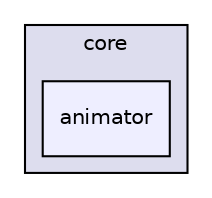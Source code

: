 digraph G {
  compound=true
  node [ fontsize="10", fontname="Helvetica"];
  edge [ labelfontsize="10", labelfontname="Helvetica"];
  subgraph clusterdir_18e718a92f1e56f596f9b4a710826a5a {
    graph [ bgcolor="#ddddee", pencolor="black", label="core" fontname="Helvetica", fontsize="10", URL="dir_18e718a92f1e56f596f9b4a710826a5a.html"]
  dir_db0d7230dad2044b985c0f37288531b0 [shape=box, label="animator", style="filled", fillcolor="#eeeeff", pencolor="black", URL="dir_db0d7230dad2044b985c0f37288531b0.html"];
  }
}
